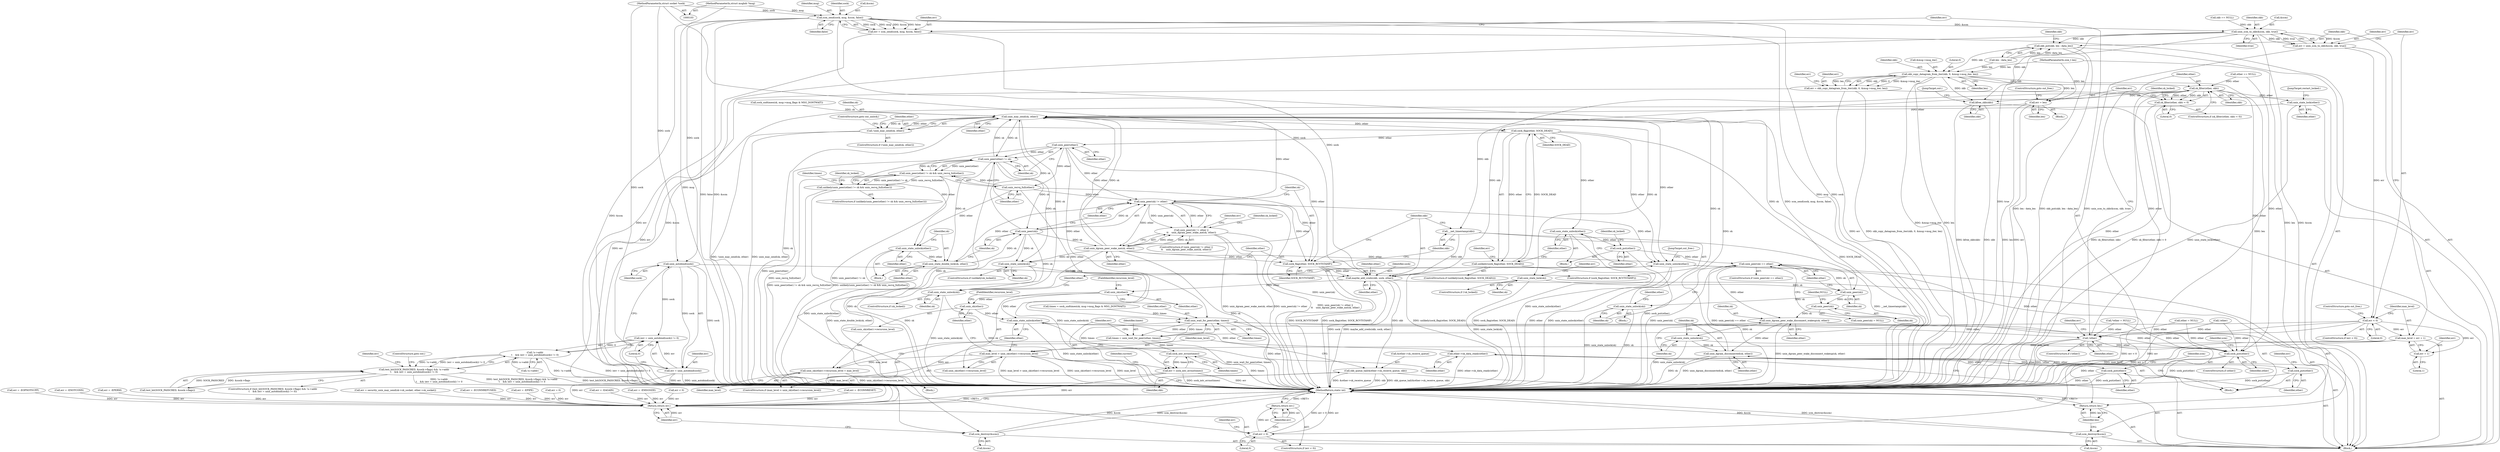 digraph "0_linux_7d267278a9ece963d77eefec61630223fce08c6c_2@API" {
"1000146" [label="(Call,scm_send(sock, msg, &scm, false))"];
"1000104" [label="(MethodParameterIn,struct socket *sock)"];
"1000105" [label="(MethodParameterIn,struct msghdr *msg)"];
"1000144" [label="(Call,err = scm_send(sock, msg, &scm, false))"];
"1000153" [label="(Call,err < 0)"];
"1000156" [label="(Return,return err;)"];
"1000224" [label="(Call,unix_autobind(sock))"];
"1000221" [label="(Call,(err = unix_autobind(sock)) != 0)"];
"1000216" [label="(Call,!u->addr\n\t    && (err = unix_autobind(sock)) != 0)"];
"1000209" [label="(Call,test_bit(SOCK_PASSCRED, &sock->flags) && !u->addr\n\t    && (err = unix_autobind(sock)) != 0)"];
"1000222" [label="(Call,err = unix_autobind(sock))"];
"1000605" [label="(Return,return err;)"];
"1000553" [label="(Call,maybe_add_creds(skb, sock, other))"];
"1000557" [label="(Call,skb_queue_tail(&other->sk_receive_queue, skb))"];
"1000567" [label="(Call,unix_sk(other))"];
"1000572" [label="(Call,unix_sk(other))"];
"1000576" [label="(Call,unix_state_unlock(other))"];
"1000578" [label="(Call,other->sk_data_ready(other))"];
"1000580" [label="(Call,sock_put(other))"];
"1000287" [label="(Call,unix_scm_to_skb(&scm, skb, true))"];
"1000285" [label="(Call,err = unix_scm_to_skb(&scm, skb, true))"];
"1000293" [label="(Call,err < 0)"];
"1000297" [label="(Call,max_level = err + 1)"];
"1000564" [label="(Call,max_level > unix_sk(other)->recursion_level)"];
"1000570" [label="(Call,unix_sk(other)->recursion_level = max_level)"];
"1000299" [label="(Call,err + 1)"];
"1000302" [label="(Call,skb_put(skb, len - data_len))"];
"1000319" [label="(Call,skb_copy_datagram_from_iter(skb, 0, &msg->msg_iter, len))"];
"1000317" [label="(Call,err = skb_copy_datagram_from_iter(skb, 0, &msg->msg_iter, len))"];
"1000372" [label="(Call,sk_filter(other, skb))"];
"1000371" [label="(Call,sk_filter(other, skb) < 0)"];
"1000384" [label="(Call,unix_state_lock(other))"];
"1000393" [label="(Call,unix_may_send(sk, other))"];
"1000392" [label="(Call,!unix_may_send(sk, other))"];
"1000399" [label="(Call,sock_flag(other, SOCK_DEAD))"];
"1000398" [label="(Call,unlikely(sock_flag(other, SOCK_DEAD)))"];
"1000403" [label="(Call,unix_state_unlock(other))"];
"1000405" [label="(Call,sock_put(other))"];
"1000416" [label="(Call,unix_peer(sk) == other)"];
"1000425" [label="(Call,unix_dgram_peer_wake_disconnect_wakeup(sk, other))"];
"1000428" [label="(Call,unix_state_unlock(sk))"];
"1000430" [label="(Call,unix_dgram_disconnected(sk, other))"];
"1000433" [label="(Call,sock_put(other))"];
"1000484" [label="(Call,unix_peer(other))"];
"1000483" [label="(Call,unix_peer(other) != sk)"];
"1000482" [label="(Call,unix_peer(other) != sk && unix_recvq_full(other))"];
"1000481" [label="(Call,unlikely(unix_peer(other) != sk && unix_recvq_full(other)))"];
"1000513" [label="(Call,unix_state_double_lock(sk, other))"];
"1000519" [label="(Call,unix_peer(sk))"];
"1000518" [label="(Call,unix_peer(sk) != other)"];
"1000517" [label="(Call,unix_peer(sk) != other ||\n\t\t    unix_dgram_peer_wake_me(sk, other))"];
"1000522" [label="(Call,unix_dgram_peer_wake_me(sk, other))"];
"1000545" [label="(Call,unix_state_unlock(sk))"];
"1000548" [label="(Call,sock_flag(other, SOCK_RCVTSTAMP))"];
"1000590" [label="(Call,unix_state_unlock(sk))"];
"1000592" [label="(Call,unix_state_unlock(other))"];
"1000600" [label="(Call,sock_put(other))"];
"1000487" [label="(Call,unix_recvq_full(other))"];
"1000495" [label="(Call,unix_wait_for_peer(other, timeo))"];
"1000341" [label="(Call,!other)"];
"1000493" [label="(Call,timeo = unix_wait_for_peer(other, timeo))"];
"1000500" [label="(Call,sock_intr_errno(timeo))"];
"1000498" [label="(Call,err = sock_intr_errno(timeo))"];
"1000511" [label="(Call,unix_state_unlock(other))"];
"1000410" [label="(Call,unix_state_lock(sk))"];
"1000417" [label="(Call,unix_peer(sk))"];
"1000422" [label="(Call,unix_peer(sk))"];
"1000441" [label="(Call,unix_state_unlock(sk))"];
"1000551" [label="(Call,__net_timestamp(skb))"];
"1000595" [label="(Call,kfree_skb(skb))"];
"1000377" [label="(Call,err = len)"];
"1000585" [label="(Return,return len;)"];
"1000582" [label="(Call,scm_destroy(&scm))"];
"1000602" [label="(Call,scm_destroy(&scm))"];
"1000584" [label="(Identifier,scm)"];
"1000342" [label="(Identifier,other)"];
"1000576" [label="(Call,unix_state_unlock(other))"];
"1000491" [label="(Identifier,timeo)"];
"1000321" [label="(Literal,0)"];
"1000222" [label="(Call,err = unix_autobind(sock))"];
"1000153" [label="(Call,err < 0)"];
"1000480" [label="(ControlStructure,if (unlikely(unix_peer(other) != sk && unix_recvq_full(other))))"];
"1000563" [label="(ControlStructure,if (max_level > unix_sk(other)->recursion_level))"];
"1000295" [label="(Literal,0)"];
"1000526" [label="(Call,err = -EAGAIN)"];
"1000566" [label="(Call,unix_sk(other)->recursion_level)"];
"1000485" [label="(Identifier,other)"];
"1000372" [label="(Call,sk_filter(other, skb))"];
"1000594" [label="(JumpTarget,out_free:)"];
"1000493" [label="(Call,timeo = unix_wait_for_peer(other, timeo))"];
"1000225" [label="(Identifier,sock)"];
"1000496" [label="(Identifier,other)"];
"1000375" [label="(Literal,0)"];
"1000556" [label="(Identifier,other)"];
"1000216" [label="(Call,!u->addr\n\t    && (err = unix_autobind(sock)) != 0)"];
"1000326" [label="(Identifier,len)"];
"1000570" [label="(Call,unix_sk(other)->recursion_level = max_level)"];
"1000400" [label="(Identifier,other)"];
"1000154" [label="(Identifier,err)"];
"1000376" [label="(Block,)"];
"1000580" [label="(Call,sock_put(other))"];
"1000288" [label="(Call,&scm)"];
"1000443" [label="(Call,other = NULL)"];
"1000395" [label="(Identifier,other)"];
"1000512" [label="(Identifier,other)"];
"1000415" [label="(ControlStructure,if (unix_peer(sk) == other))"];
"1000217" [label="(Call,!u->addr)"];
"1000593" [label="(Identifier,other)"];
"1000402" [label="(Block,)"];
"1000318" [label="(Identifier,err)"];
"1000304" [label="(Call,len - data_len)"];
"1000403" [label="(Call,unix_state_unlock(other))"];
"1000422" [label="(Call,unix_peer(sk))"];
"1000285" [label="(Call,err = unix_scm_to_skb(&scm, skb, true))"];
"1000293" [label="(Call,err < 0)"];
"1000522" [label="(Call,unix_dgram_peer_wake_me(sk, other))"];
"1000281" [label="(Call,skb == NULL)"];
"1000431" [label="(Identifier,sk)"];
"1000520" [label="(Identifier,sk)"];
"1000510" [label="(Block,)"];
"1000145" [label="(Identifier,err)"];
"1000392" [label="(Call,!unix_may_send(sk, other))"];
"1000514" [label="(Identifier,sk)"];
"1000536" [label="(Identifier,sk_locked)"];
"1000552" [label="(Identifier,skb)"];
"1000494" [label="(Identifier,timeo)"];
"1000602" [label="(Call,scm_destroy(&scm))"];
"1000549" [label="(Identifier,other)"];
"1000598" [label="(ControlStructure,if (other))"];
"1000228" [label="(Call,err = -EMSGSIZE)"];
"1000378" [label="(Identifier,err)"];
"1000603" [label="(Call,&scm)"];
"1000413" [label="(Identifier,err)"];
"1000592" [label="(Call,unix_state_unlock(other))"];
"1000406" [label="(Identifier,other)"];
"1000147" [label="(Identifier,sock)"];
"1000498" [label="(Call,err = sock_intr_errno(timeo))"];
"1000567" [label="(Call,unix_sk(other))"];
"1000595" [label="(Call,kfree_skb(skb))"];
"1000184" [label="(Call,err < 0)"];
"1000344" [label="(Call,err = -ECONNRESET)"];
"1000104" [label="(MethodParameterIn,struct socket *sock)"];
"1000396" [label="(ControlStructure,goto out_unlock;)"];
"1000345" [label="(Identifier,err)"];
"1000320" [label="(Identifier,skb)"];
"1000420" [label="(Block,)"];
"1000605" [label="(Return,return err;)"];
"1000386" [label="(JumpTarget,restart_locked:)"];
"1000229" [label="(Identifier,err)"];
"1000156" [label="(Return,return err;)"];
"1000208" [label="(ControlStructure,if (test_bit(SOCK_PASSCRED, &sock->flags) && !u->addr\n\t    && (err = unix_autobind(sock)) != 0))"];
"1000577" [label="(Identifier,other)"];
"1000542" [label="(ControlStructure,if (unlikely(sk_locked)))"];
"1000572" [label="(Call,unix_sk(other))"];
"1000429" [label="(Identifier,sk)"];
"1000151" [label="(Identifier,false)"];
"1000495" [label="(Call,unix_wait_for_peer(other, timeo))"];
"1000517" [label="(Call,unix_peer(sk) != other ||\n\t\t    unix_dgram_peer_wake_me(sk, other))"];
"1000574" [label="(FieldIdentifier,recursion_level)"];
"1000511" [label="(Call,unix_state_unlock(other))"];
"1000596" [label="(Identifier,skb)"];
"1000303" [label="(Identifier,skb)"];
"1000299" [label="(Call,err + 1)"];
"1000366" [label="(Call,other == NULL)"];
"1000606" [label="(Identifier,err)"];
"1000544" [label="(Identifier,sk_locked)"];
"1000548" [label="(Call,sock_flag(other, SOCK_RCVTSTAMP))"];
"1000322" [label="(Call,&msg->msg_iter)"];
"1000564" [label="(Call,max_level > unix_sk(other)->recursion_level)"];
"1000317" [label="(Call,err = skb_copy_datagram_from_iter(skb, 0, &msg->msg_iter, len))"];
"1000500" [label="(Call,sock_intr_errno(timeo))"];
"1000504" [label="(Identifier,current)"];
"1000571" [label="(Call,unix_sk(other)->recursion_level)"];
"1000575" [label="(Identifier,max_level)"];
"1000573" [label="(Identifier,other)"];
"1000421" [label="(Call,unix_peer(sk) = NULL)"];
"1000554" [label="(Identifier,skb)"];
"1000296" [label="(ControlStructure,goto out_free;)"];
"1000332" [label="(Call,sock_sndtimeo(sk, msg->msg_flags & MSG_DONTWAIT))"];
"1000451" [label="(Identifier,err)"];
"1000158" [label="(Call,err = -EOPNOTSUPP)"];
"1000425" [label="(Call,unix_dgram_peer_wake_disconnect_wakeup(sk, other))"];
"1000393" [label="(Call,unix_may_send(sk, other))"];
"1000405" [label="(Call,sock_put(other))"];
"1000557" [label="(Call,skb_queue_tail(&other->sk_receive_queue, skb))"];
"1000309" [label="(Identifier,skb)"];
"1000407" [label="(ControlStructure,if (!sk_locked))"];
"1000205" [label="(Call,!other)"];
"1000409" [label="(Identifier,sk_locked)"];
"1000416" [label="(Call,unix_peer(sk) == other)"];
"1000497" [label="(Identifier,timeo)"];
"1000196" [label="(Call,err = -ENOTCONN)"];
"1000398" [label="(Call,unlikely(sock_flag(other, SOCK_DEAD)))"];
"1000152" [label="(ControlStructure,if (err < 0))"];
"1000106" [label="(MethodParameterIn,size_t len)"];
"1000546" [label="(Identifier,sk)"];
"1000424" [label="(Identifier,NULL)"];
"1000569" [label="(FieldIdentifier,recursion_level)"];
"1000370" [label="(ControlStructure,if (sk_filter(other, skb) < 0))"];
"1000221" [label="(Call,(err = unix_autobind(sock)) != 0)"];
"1000340" [label="(ControlStructure,if (!other))"];
"1000591" [label="(Identifier,sk)"];
"1000583" [label="(Call,&scm)"];
"1000397" [label="(ControlStructure,if (unlikely(sock_flag(other, SOCK_DEAD))))"];
"1000411" [label="(Identifier,sk)"];
"1000585" [label="(Return,return len;)"];
"1000292" [label="(ControlStructure,if (err < 0))"];
"1000524" [label="(Identifier,other)"];
"1000499" [label="(Identifier,err)"];
"1000159" [label="(Identifier,err)"];
"1000419" [label="(Identifier,other)"];
"1000302" [label="(Call,skb_put(skb, len - data_len))"];
"1000513" [label="(Call,unix_state_double_lock(sk, other))"];
"1000297" [label="(Call,max_level = err + 1)"];
"1000301" [label="(Literal,1)"];
"1000600" [label="(Call,sock_put(other))"];
"1000484" [label="(Call,unix_peer(other))"];
"1000294" [label="(Identifier,err)"];
"1000527" [label="(Identifier,err)"];
"1000486" [label="(Identifier,sk)"];
"1000568" [label="(Identifier,other)"];
"1000291" [label="(Identifier,true)"];
"1000501" [label="(Identifier,timeo)"];
"1000545" [label="(Call,unix_state_unlock(sk))"];
"1000146" [label="(Call,scm_send(sock, msg, &scm, false))"];
"1000226" [label="(Literal,0)"];
"1000387" [label="(Call,err = -EPERM)"];
"1000492" [label="(Block,)"];
"1000341" [label="(Call,!other)"];
"1000385" [label="(Identifier,other)"];
"1000433" [label="(Call,sock_put(other))"];
"1000149" [label="(Call,&scm)"];
"1000210" [label="(Call,test_bit(SOCK_PASSCRED, &sock->flags))"];
"1000401" [label="(Identifier,SOCK_DEAD)"];
"1000483" [label="(Call,unix_peer(other) != sk)"];
"1000588" [label="(ControlStructure,if (sk_locked))"];
"1000377" [label="(Call,err = len)"];
"1000558" [label="(Call,&other->sk_receive_queue)"];
"1000391" [label="(ControlStructure,if (!unix_may_send(sk, other)))"];
"1000428" [label="(Call,unix_state_unlock(sk))"];
"1000224" [label="(Call,unix_autobind(sock))"];
"1000157" [label="(Identifier,err)"];
"1000523" [label="(Identifier,sk)"];
"1000382" [label="(Identifier,sk_locked)"];
"1000516" [label="(ControlStructure,if (unix_peer(sk) != other ||\n\t\t    unix_dgram_peer_wake_me(sk, other)))"];
"1000107" [label="(Block,)"];
"1000227" [label="(ControlStructure,goto out;)"];
"1000519" [label="(Call,unix_peer(sk))"];
"1000586" [label="(Identifier,len)"];
"1000410" [label="(Call,unix_state_lock(sk))"];
"1000155" [label="(Literal,0)"];
"1000209" [label="(Call,test_bit(SOCK_PASSCRED, &sock->flags) && !u->addr\n\t    && (err = unix_autobind(sock)) != 0)"];
"1000290" [label="(Identifier,skb)"];
"1000373" [label="(Identifier,other)"];
"1000394" [label="(Identifier,sk)"];
"1000604" [label="(Identifier,scm)"];
"1000426" [label="(Identifier,sk)"];
"1000404" [label="(Identifier,other)"];
"1000440" [label="(Block,)"];
"1000553" [label="(Call,maybe_add_creds(skb, sock, other))"];
"1000597" [label="(JumpTarget,out:)"];
"1000380" [label="(ControlStructure,goto out_free;)"];
"1000550" [label="(Identifier,SOCK_RCVTSTAMP)"];
"1000330" [label="(Call,timeo = sock_sndtimeo(sk, msg->msg_flags & MSG_DONTWAIT))"];
"1000148" [label="(Identifier,msg)"];
"1000444" [label="(Identifier,other)"];
"1000482" [label="(Call,unix_peer(other) != sk && unix_recvq_full(other))"];
"1000581" [label="(Identifier,other)"];
"1000521" [label="(Identifier,other)"];
"1000590" [label="(Call,unix_state_unlock(sk))"];
"1000578" [label="(Call,other->sk_data_ready(other))"];
"1000328" [label="(Identifier,err)"];
"1000384" [label="(Call,unix_state_lock(other))"];
"1000436" [label="(Identifier,err)"];
"1000562" [label="(Identifier,skb)"];
"1000579" [label="(Identifier,other)"];
"1000518" [label="(Call,unix_peer(sk) != other)"];
"1000468" [label="(Call,err = security_unix_may_send(sk->sk_socket, other->sk_socket))"];
"1000298" [label="(Identifier,max_level)"];
"1000379" [label="(Identifier,len)"];
"1000399" [label="(Call,sock_flag(other, SOCK_DEAD))"];
"1000601" [label="(Identifier,other)"];
"1000144" [label="(Call,err = scm_send(sock, msg, &scm, false))"];
"1000371" [label="(Call,sk_filter(other, skb) < 0)"];
"1000434" [label="(Identifier,other)"];
"1000441" [label="(Call,unix_state_unlock(sk))"];
"1000487" [label="(Call,unix_recvq_full(other))"];
"1000442" [label="(Identifier,sk)"];
"1000300" [label="(Identifier,err)"];
"1000427" [label="(Identifier,other)"];
"1000319" [label="(Call,skb_copy_datagram_from_iter(skb, 0, &msg->msg_iter, len))"];
"1000223" [label="(Identifier,err)"];
"1000430" [label="(Call,unix_dgram_disconnected(sk, other))"];
"1000607" [label="(MethodReturn,static int)"];
"1000555" [label="(Identifier,sock)"];
"1000374" [label="(Identifier,skb)"];
"1000125" [label="(Call,*other = NULL)"];
"1000435" [label="(Call,err = -ECONNREFUSED)"];
"1000560" [label="(Identifier,other)"];
"1000582" [label="(Call,scm_destroy(&scm))"];
"1000423" [label="(Identifier,sk)"];
"1000287" [label="(Call,unix_scm_to_skb(&scm, skb, true))"];
"1000432" [label="(Identifier,other)"];
"1000105" [label="(MethodParameterIn,struct msghdr *msg)"];
"1000417" [label="(Call,unix_peer(sk))"];
"1000286" [label="(Identifier,err)"];
"1000450" [label="(Call,err = -EPIPE)"];
"1000565" [label="(Identifier,max_level)"];
"1000547" [label="(ControlStructure,if (sock_flag(other, SOCK_RCVTSTAMP)))"];
"1000488" [label="(Identifier,other)"];
"1000481" [label="(Call,unlikely(unix_peer(other) != sk && unix_recvq_full(other)))"];
"1000515" [label="(Identifier,other)"];
"1000418" [label="(Identifier,sk)"];
"1000412" [label="(Call,err = 0)"];
"1000551" [label="(Call,__net_timestamp(skb))"];
"1000146" -> "1000144"  [label="AST: "];
"1000146" -> "1000151"  [label="CFG: "];
"1000147" -> "1000146"  [label="AST: "];
"1000148" -> "1000146"  [label="AST: "];
"1000149" -> "1000146"  [label="AST: "];
"1000151" -> "1000146"  [label="AST: "];
"1000144" -> "1000146"  [label="CFG: "];
"1000146" -> "1000607"  [label="DDG: false"];
"1000146" -> "1000607"  [label="DDG: &scm"];
"1000146" -> "1000607"  [label="DDG: msg"];
"1000146" -> "1000607"  [label="DDG: sock"];
"1000146" -> "1000144"  [label="DDG: sock"];
"1000146" -> "1000144"  [label="DDG: msg"];
"1000146" -> "1000144"  [label="DDG: &scm"];
"1000146" -> "1000144"  [label="DDG: false"];
"1000104" -> "1000146"  [label="DDG: sock"];
"1000105" -> "1000146"  [label="DDG: msg"];
"1000146" -> "1000224"  [label="DDG: sock"];
"1000146" -> "1000287"  [label="DDG: &scm"];
"1000146" -> "1000553"  [label="DDG: sock"];
"1000146" -> "1000602"  [label="DDG: &scm"];
"1000104" -> "1000103"  [label="AST: "];
"1000104" -> "1000607"  [label="DDG: sock"];
"1000104" -> "1000224"  [label="DDG: sock"];
"1000104" -> "1000553"  [label="DDG: sock"];
"1000105" -> "1000103"  [label="AST: "];
"1000105" -> "1000607"  [label="DDG: msg"];
"1000144" -> "1000107"  [label="AST: "];
"1000145" -> "1000144"  [label="AST: "];
"1000154" -> "1000144"  [label="CFG: "];
"1000144" -> "1000607"  [label="DDG: scm_send(sock, msg, &scm, false)"];
"1000144" -> "1000153"  [label="DDG: err"];
"1000153" -> "1000152"  [label="AST: "];
"1000153" -> "1000155"  [label="CFG: "];
"1000154" -> "1000153"  [label="AST: "];
"1000155" -> "1000153"  [label="AST: "];
"1000157" -> "1000153"  [label="CFG: "];
"1000159" -> "1000153"  [label="CFG: "];
"1000153" -> "1000607"  [label="DDG: err < 0"];
"1000153" -> "1000607"  [label="DDG: err"];
"1000153" -> "1000156"  [label="DDG: err"];
"1000156" -> "1000152"  [label="AST: "];
"1000156" -> "1000157"  [label="CFG: "];
"1000157" -> "1000156"  [label="AST: "];
"1000607" -> "1000156"  [label="CFG: "];
"1000156" -> "1000607"  [label="DDG: <RET>"];
"1000157" -> "1000156"  [label="DDG: err"];
"1000224" -> "1000222"  [label="AST: "];
"1000224" -> "1000225"  [label="CFG: "];
"1000225" -> "1000224"  [label="AST: "];
"1000222" -> "1000224"  [label="CFG: "];
"1000224" -> "1000607"  [label="DDG: sock"];
"1000224" -> "1000221"  [label="DDG: sock"];
"1000224" -> "1000222"  [label="DDG: sock"];
"1000224" -> "1000553"  [label="DDG: sock"];
"1000221" -> "1000216"  [label="AST: "];
"1000221" -> "1000226"  [label="CFG: "];
"1000222" -> "1000221"  [label="AST: "];
"1000226" -> "1000221"  [label="AST: "];
"1000216" -> "1000221"  [label="CFG: "];
"1000221" -> "1000216"  [label="DDG: 0"];
"1000222" -> "1000221"  [label="DDG: err"];
"1000216" -> "1000209"  [label="AST: "];
"1000216" -> "1000217"  [label="CFG: "];
"1000217" -> "1000216"  [label="AST: "];
"1000209" -> "1000216"  [label="CFG: "];
"1000216" -> "1000607"  [label="DDG: (err = unix_autobind(sock)) != 0"];
"1000216" -> "1000607"  [label="DDG: !u->addr"];
"1000216" -> "1000209"  [label="DDG: !u->addr"];
"1000216" -> "1000209"  [label="DDG: (err = unix_autobind(sock)) != 0"];
"1000217" -> "1000216"  [label="DDG: u->addr"];
"1000209" -> "1000208"  [label="AST: "];
"1000209" -> "1000210"  [label="CFG: "];
"1000210" -> "1000209"  [label="AST: "];
"1000227" -> "1000209"  [label="CFG: "];
"1000229" -> "1000209"  [label="CFG: "];
"1000209" -> "1000607"  [label="DDG: test_bit(SOCK_PASSCRED, &sock->flags) && !u->addr\n\t    && (err = unix_autobind(sock)) != 0"];
"1000209" -> "1000607"  [label="DDG: test_bit(SOCK_PASSCRED, &sock->flags)"];
"1000209" -> "1000607"  [label="DDG: !u->addr\n\t    && (err = unix_autobind(sock)) != 0"];
"1000210" -> "1000209"  [label="DDG: SOCK_PASSCRED"];
"1000210" -> "1000209"  [label="DDG: &sock->flags"];
"1000223" -> "1000222"  [label="AST: "];
"1000226" -> "1000222"  [label="CFG: "];
"1000222" -> "1000607"  [label="DDG: err"];
"1000222" -> "1000607"  [label="DDG: unix_autobind(sock)"];
"1000222" -> "1000605"  [label="DDG: err"];
"1000605" -> "1000107"  [label="AST: "];
"1000605" -> "1000606"  [label="CFG: "];
"1000606" -> "1000605"  [label="AST: "];
"1000607" -> "1000605"  [label="CFG: "];
"1000605" -> "1000607"  [label="DDG: <RET>"];
"1000606" -> "1000605"  [label="DDG: err"];
"1000158" -> "1000605"  [label="DDG: err"];
"1000184" -> "1000605"  [label="DDG: err"];
"1000293" -> "1000605"  [label="DDG: err"];
"1000228" -> "1000605"  [label="DDG: err"];
"1000387" -> "1000605"  [label="DDG: err"];
"1000412" -> "1000605"  [label="DDG: err"];
"1000450" -> "1000605"  [label="DDG: err"];
"1000344" -> "1000605"  [label="DDG: err"];
"1000435" -> "1000605"  [label="DDG: err"];
"1000317" -> "1000605"  [label="DDG: err"];
"1000468" -> "1000605"  [label="DDG: err"];
"1000498" -> "1000605"  [label="DDG: err"];
"1000196" -> "1000605"  [label="DDG: err"];
"1000526" -> "1000605"  [label="DDG: err"];
"1000377" -> "1000605"  [label="DDG: err"];
"1000553" -> "1000107"  [label="AST: "];
"1000553" -> "1000556"  [label="CFG: "];
"1000554" -> "1000553"  [label="AST: "];
"1000555" -> "1000553"  [label="AST: "];
"1000556" -> "1000553"  [label="AST: "];
"1000560" -> "1000553"  [label="CFG: "];
"1000553" -> "1000607"  [label="DDG: maybe_add_creds(skb, sock, other)"];
"1000553" -> "1000607"  [label="DDG: sock"];
"1000372" -> "1000553"  [label="DDG: skb"];
"1000551" -> "1000553"  [label="DDG: skb"];
"1000548" -> "1000553"  [label="DDG: other"];
"1000553" -> "1000557"  [label="DDG: skb"];
"1000553" -> "1000567"  [label="DDG: other"];
"1000557" -> "1000107"  [label="AST: "];
"1000557" -> "1000562"  [label="CFG: "];
"1000558" -> "1000557"  [label="AST: "];
"1000562" -> "1000557"  [label="AST: "];
"1000565" -> "1000557"  [label="CFG: "];
"1000557" -> "1000607"  [label="DDG: skb"];
"1000557" -> "1000607"  [label="DDG: skb_queue_tail(&other->sk_receive_queue, skb)"];
"1000557" -> "1000607"  [label="DDG: &other->sk_receive_queue"];
"1000567" -> "1000566"  [label="AST: "];
"1000567" -> "1000568"  [label="CFG: "];
"1000568" -> "1000567"  [label="AST: "];
"1000569" -> "1000567"  [label="CFG: "];
"1000567" -> "1000572"  [label="DDG: other"];
"1000567" -> "1000576"  [label="DDG: other"];
"1000572" -> "1000571"  [label="AST: "];
"1000572" -> "1000573"  [label="CFG: "];
"1000573" -> "1000572"  [label="AST: "];
"1000574" -> "1000572"  [label="CFG: "];
"1000572" -> "1000576"  [label="DDG: other"];
"1000576" -> "1000107"  [label="AST: "];
"1000576" -> "1000577"  [label="CFG: "];
"1000577" -> "1000576"  [label="AST: "];
"1000579" -> "1000576"  [label="CFG: "];
"1000576" -> "1000607"  [label="DDG: unix_state_unlock(other)"];
"1000576" -> "1000578"  [label="DDG: other"];
"1000578" -> "1000107"  [label="AST: "];
"1000578" -> "1000579"  [label="CFG: "];
"1000579" -> "1000578"  [label="AST: "];
"1000581" -> "1000578"  [label="CFG: "];
"1000578" -> "1000607"  [label="DDG: other->sk_data_ready(other)"];
"1000578" -> "1000580"  [label="DDG: other"];
"1000580" -> "1000107"  [label="AST: "];
"1000580" -> "1000581"  [label="CFG: "];
"1000581" -> "1000580"  [label="AST: "];
"1000584" -> "1000580"  [label="CFG: "];
"1000580" -> "1000607"  [label="DDG: sock_put(other)"];
"1000580" -> "1000607"  [label="DDG: other"];
"1000287" -> "1000285"  [label="AST: "];
"1000287" -> "1000291"  [label="CFG: "];
"1000288" -> "1000287"  [label="AST: "];
"1000290" -> "1000287"  [label="AST: "];
"1000291" -> "1000287"  [label="AST: "];
"1000285" -> "1000287"  [label="CFG: "];
"1000287" -> "1000607"  [label="DDG: true"];
"1000287" -> "1000285"  [label="DDG: &scm"];
"1000287" -> "1000285"  [label="DDG: skb"];
"1000287" -> "1000285"  [label="DDG: true"];
"1000281" -> "1000287"  [label="DDG: skb"];
"1000287" -> "1000302"  [label="DDG: skb"];
"1000287" -> "1000582"  [label="DDG: &scm"];
"1000287" -> "1000595"  [label="DDG: skb"];
"1000287" -> "1000602"  [label="DDG: &scm"];
"1000285" -> "1000107"  [label="AST: "];
"1000286" -> "1000285"  [label="AST: "];
"1000294" -> "1000285"  [label="CFG: "];
"1000285" -> "1000607"  [label="DDG: unix_scm_to_skb(&scm, skb, true)"];
"1000285" -> "1000293"  [label="DDG: err"];
"1000293" -> "1000292"  [label="AST: "];
"1000293" -> "1000295"  [label="CFG: "];
"1000294" -> "1000293"  [label="AST: "];
"1000295" -> "1000293"  [label="AST: "];
"1000296" -> "1000293"  [label="CFG: "];
"1000298" -> "1000293"  [label="CFG: "];
"1000293" -> "1000607"  [label="DDG: err"];
"1000293" -> "1000607"  [label="DDG: err < 0"];
"1000293" -> "1000297"  [label="DDG: err"];
"1000293" -> "1000299"  [label="DDG: err"];
"1000297" -> "1000107"  [label="AST: "];
"1000297" -> "1000299"  [label="CFG: "];
"1000298" -> "1000297"  [label="AST: "];
"1000299" -> "1000297"  [label="AST: "];
"1000303" -> "1000297"  [label="CFG: "];
"1000297" -> "1000607"  [label="DDG: max_level"];
"1000297" -> "1000607"  [label="DDG: err + 1"];
"1000297" -> "1000564"  [label="DDG: max_level"];
"1000564" -> "1000563"  [label="AST: "];
"1000564" -> "1000566"  [label="CFG: "];
"1000565" -> "1000564"  [label="AST: "];
"1000566" -> "1000564"  [label="AST: "];
"1000573" -> "1000564"  [label="CFG: "];
"1000577" -> "1000564"  [label="CFG: "];
"1000564" -> "1000607"  [label="DDG: unix_sk(other)->recursion_level"];
"1000564" -> "1000607"  [label="DDG: max_level"];
"1000564" -> "1000607"  [label="DDG: max_level > unix_sk(other)->recursion_level"];
"1000564" -> "1000570"  [label="DDG: max_level"];
"1000570" -> "1000563"  [label="AST: "];
"1000570" -> "1000575"  [label="CFG: "];
"1000571" -> "1000570"  [label="AST: "];
"1000575" -> "1000570"  [label="AST: "];
"1000577" -> "1000570"  [label="CFG: "];
"1000570" -> "1000607"  [label="DDG: max_level"];
"1000570" -> "1000607"  [label="DDG: unix_sk(other)->recursion_level"];
"1000299" -> "1000301"  [label="CFG: "];
"1000300" -> "1000299"  [label="AST: "];
"1000301" -> "1000299"  [label="AST: "];
"1000302" -> "1000107"  [label="AST: "];
"1000302" -> "1000304"  [label="CFG: "];
"1000303" -> "1000302"  [label="AST: "];
"1000304" -> "1000302"  [label="AST: "];
"1000309" -> "1000302"  [label="CFG: "];
"1000302" -> "1000607"  [label="DDG: len - data_len"];
"1000302" -> "1000607"  [label="DDG: skb_put(skb, len - data_len)"];
"1000304" -> "1000302"  [label="DDG: len"];
"1000304" -> "1000302"  [label="DDG: data_len"];
"1000302" -> "1000319"  [label="DDG: skb"];
"1000319" -> "1000317"  [label="AST: "];
"1000319" -> "1000326"  [label="CFG: "];
"1000320" -> "1000319"  [label="AST: "];
"1000321" -> "1000319"  [label="AST: "];
"1000322" -> "1000319"  [label="AST: "];
"1000326" -> "1000319"  [label="AST: "];
"1000317" -> "1000319"  [label="CFG: "];
"1000319" -> "1000607"  [label="DDG: len"];
"1000319" -> "1000607"  [label="DDG: &msg->msg_iter"];
"1000319" -> "1000317"  [label="DDG: skb"];
"1000319" -> "1000317"  [label="DDG: 0"];
"1000319" -> "1000317"  [label="DDG: &msg->msg_iter"];
"1000319" -> "1000317"  [label="DDG: len"];
"1000106" -> "1000319"  [label="DDG: len"];
"1000304" -> "1000319"  [label="DDG: len"];
"1000319" -> "1000372"  [label="DDG: skb"];
"1000319" -> "1000377"  [label="DDG: len"];
"1000319" -> "1000585"  [label="DDG: len"];
"1000319" -> "1000595"  [label="DDG: skb"];
"1000317" -> "1000107"  [label="AST: "];
"1000318" -> "1000317"  [label="AST: "];
"1000328" -> "1000317"  [label="CFG: "];
"1000317" -> "1000607"  [label="DDG: err"];
"1000317" -> "1000607"  [label="DDG: skb_copy_datagram_from_iter(skb, 0, &msg->msg_iter, len)"];
"1000372" -> "1000371"  [label="AST: "];
"1000372" -> "1000374"  [label="CFG: "];
"1000373" -> "1000372"  [label="AST: "];
"1000374" -> "1000372"  [label="AST: "];
"1000375" -> "1000372"  [label="CFG: "];
"1000372" -> "1000607"  [label="DDG: other"];
"1000372" -> "1000371"  [label="DDG: other"];
"1000372" -> "1000371"  [label="DDG: skb"];
"1000341" -> "1000372"  [label="DDG: other"];
"1000366" -> "1000372"  [label="DDG: other"];
"1000372" -> "1000384"  [label="DDG: other"];
"1000372" -> "1000551"  [label="DDG: skb"];
"1000372" -> "1000595"  [label="DDG: skb"];
"1000372" -> "1000600"  [label="DDG: other"];
"1000371" -> "1000370"  [label="AST: "];
"1000371" -> "1000375"  [label="CFG: "];
"1000375" -> "1000371"  [label="AST: "];
"1000378" -> "1000371"  [label="CFG: "];
"1000382" -> "1000371"  [label="CFG: "];
"1000371" -> "1000607"  [label="DDG: sk_filter(other, skb)"];
"1000371" -> "1000607"  [label="DDG: sk_filter(other, skb) < 0"];
"1000384" -> "1000107"  [label="AST: "];
"1000384" -> "1000385"  [label="CFG: "];
"1000385" -> "1000384"  [label="AST: "];
"1000386" -> "1000384"  [label="CFG: "];
"1000384" -> "1000607"  [label="DDG: unix_state_lock(other)"];
"1000384" -> "1000393"  [label="DDG: other"];
"1000393" -> "1000392"  [label="AST: "];
"1000393" -> "1000395"  [label="CFG: "];
"1000394" -> "1000393"  [label="AST: "];
"1000395" -> "1000393"  [label="AST: "];
"1000392" -> "1000393"  [label="CFG: "];
"1000393" -> "1000607"  [label="DDG: sk"];
"1000393" -> "1000392"  [label="DDG: sk"];
"1000393" -> "1000392"  [label="DDG: other"];
"1000332" -> "1000393"  [label="DDG: sk"];
"1000519" -> "1000393"  [label="DDG: sk"];
"1000430" -> "1000393"  [label="DDG: sk"];
"1000522" -> "1000393"  [label="DDG: sk"];
"1000522" -> "1000393"  [label="DDG: other"];
"1000441" -> "1000393"  [label="DDG: sk"];
"1000483" -> "1000393"  [label="DDG: sk"];
"1000518" -> "1000393"  [label="DDG: other"];
"1000393" -> "1000399"  [label="DDG: other"];
"1000393" -> "1000410"  [label="DDG: sk"];
"1000393" -> "1000417"  [label="DDG: sk"];
"1000393" -> "1000483"  [label="DDG: sk"];
"1000393" -> "1000590"  [label="DDG: sk"];
"1000393" -> "1000592"  [label="DDG: other"];
"1000392" -> "1000391"  [label="AST: "];
"1000396" -> "1000392"  [label="CFG: "];
"1000400" -> "1000392"  [label="CFG: "];
"1000392" -> "1000607"  [label="DDG: !unix_may_send(sk, other)"];
"1000392" -> "1000607"  [label="DDG: unix_may_send(sk, other)"];
"1000399" -> "1000398"  [label="AST: "];
"1000399" -> "1000401"  [label="CFG: "];
"1000400" -> "1000399"  [label="AST: "];
"1000401" -> "1000399"  [label="AST: "];
"1000398" -> "1000399"  [label="CFG: "];
"1000399" -> "1000607"  [label="DDG: SOCK_DEAD"];
"1000399" -> "1000398"  [label="DDG: other"];
"1000399" -> "1000398"  [label="DDG: SOCK_DEAD"];
"1000399" -> "1000403"  [label="DDG: other"];
"1000399" -> "1000484"  [label="DDG: other"];
"1000399" -> "1000592"  [label="DDG: other"];
"1000398" -> "1000397"  [label="AST: "];
"1000404" -> "1000398"  [label="CFG: "];
"1000451" -> "1000398"  [label="CFG: "];
"1000398" -> "1000607"  [label="DDG: unlikely(sock_flag(other, SOCK_DEAD))"];
"1000398" -> "1000607"  [label="DDG: sock_flag(other, SOCK_DEAD)"];
"1000403" -> "1000402"  [label="AST: "];
"1000403" -> "1000404"  [label="CFG: "];
"1000404" -> "1000403"  [label="AST: "];
"1000406" -> "1000403"  [label="CFG: "];
"1000403" -> "1000607"  [label="DDG: unix_state_unlock(other)"];
"1000403" -> "1000405"  [label="DDG: other"];
"1000405" -> "1000402"  [label="AST: "];
"1000405" -> "1000406"  [label="CFG: "];
"1000406" -> "1000405"  [label="AST: "];
"1000409" -> "1000405"  [label="CFG: "];
"1000405" -> "1000607"  [label="DDG: sock_put(other)"];
"1000405" -> "1000416"  [label="DDG: other"];
"1000416" -> "1000415"  [label="AST: "];
"1000416" -> "1000419"  [label="CFG: "];
"1000417" -> "1000416"  [label="AST: "];
"1000419" -> "1000416"  [label="AST: "];
"1000423" -> "1000416"  [label="CFG: "];
"1000442" -> "1000416"  [label="CFG: "];
"1000416" -> "1000607"  [label="DDG: unix_peer(sk) == other"];
"1000416" -> "1000607"  [label="DDG: unix_peer(sk)"];
"1000417" -> "1000416"  [label="DDG: sk"];
"1000416" -> "1000425"  [label="DDG: other"];
"1000425" -> "1000420"  [label="AST: "];
"1000425" -> "1000427"  [label="CFG: "];
"1000426" -> "1000425"  [label="AST: "];
"1000427" -> "1000425"  [label="AST: "];
"1000429" -> "1000425"  [label="CFG: "];
"1000425" -> "1000607"  [label="DDG: unix_dgram_peer_wake_disconnect_wakeup(sk, other)"];
"1000422" -> "1000425"  [label="DDG: sk"];
"1000425" -> "1000428"  [label="DDG: sk"];
"1000425" -> "1000430"  [label="DDG: other"];
"1000428" -> "1000420"  [label="AST: "];
"1000428" -> "1000429"  [label="CFG: "];
"1000429" -> "1000428"  [label="AST: "];
"1000431" -> "1000428"  [label="CFG: "];
"1000428" -> "1000607"  [label="DDG: unix_state_unlock(sk)"];
"1000428" -> "1000430"  [label="DDG: sk"];
"1000430" -> "1000420"  [label="AST: "];
"1000430" -> "1000432"  [label="CFG: "];
"1000431" -> "1000430"  [label="AST: "];
"1000432" -> "1000430"  [label="AST: "];
"1000434" -> "1000430"  [label="CFG: "];
"1000430" -> "1000607"  [label="DDG: sk"];
"1000430" -> "1000607"  [label="DDG: unix_dgram_disconnected(sk, other)"];
"1000430" -> "1000433"  [label="DDG: other"];
"1000433" -> "1000420"  [label="AST: "];
"1000433" -> "1000434"  [label="CFG: "];
"1000434" -> "1000433"  [label="AST: "];
"1000436" -> "1000433"  [label="CFG: "];
"1000433" -> "1000607"  [label="DDG: sock_put(other)"];
"1000484" -> "1000483"  [label="AST: "];
"1000484" -> "1000485"  [label="CFG: "];
"1000485" -> "1000484"  [label="AST: "];
"1000486" -> "1000484"  [label="CFG: "];
"1000484" -> "1000483"  [label="DDG: other"];
"1000484" -> "1000487"  [label="DDG: other"];
"1000484" -> "1000495"  [label="DDG: other"];
"1000484" -> "1000511"  [label="DDG: other"];
"1000484" -> "1000518"  [label="DDG: other"];
"1000484" -> "1000548"  [label="DDG: other"];
"1000483" -> "1000482"  [label="AST: "];
"1000483" -> "1000486"  [label="CFG: "];
"1000486" -> "1000483"  [label="AST: "];
"1000488" -> "1000483"  [label="CFG: "];
"1000482" -> "1000483"  [label="CFG: "];
"1000483" -> "1000607"  [label="DDG: sk"];
"1000483" -> "1000607"  [label="DDG: unix_peer(other)"];
"1000483" -> "1000482"  [label="DDG: unix_peer(other)"];
"1000483" -> "1000482"  [label="DDG: sk"];
"1000483" -> "1000513"  [label="DDG: sk"];
"1000483" -> "1000519"  [label="DDG: sk"];
"1000483" -> "1000545"  [label="DDG: sk"];
"1000482" -> "1000481"  [label="AST: "];
"1000482" -> "1000487"  [label="CFG: "];
"1000487" -> "1000482"  [label="AST: "];
"1000481" -> "1000482"  [label="CFG: "];
"1000482" -> "1000607"  [label="DDG: unix_peer(other) != sk"];
"1000482" -> "1000607"  [label="DDG: unix_recvq_full(other)"];
"1000482" -> "1000481"  [label="DDG: unix_peer(other) != sk"];
"1000482" -> "1000481"  [label="DDG: unix_recvq_full(other)"];
"1000487" -> "1000482"  [label="DDG: other"];
"1000481" -> "1000480"  [label="AST: "];
"1000491" -> "1000481"  [label="CFG: "];
"1000544" -> "1000481"  [label="CFG: "];
"1000481" -> "1000607"  [label="DDG: unlikely(unix_peer(other) != sk && unix_recvq_full(other))"];
"1000481" -> "1000607"  [label="DDG: unix_peer(other) != sk && unix_recvq_full(other)"];
"1000513" -> "1000510"  [label="AST: "];
"1000513" -> "1000515"  [label="CFG: "];
"1000514" -> "1000513"  [label="AST: "];
"1000515" -> "1000513"  [label="AST: "];
"1000520" -> "1000513"  [label="CFG: "];
"1000513" -> "1000607"  [label="DDG: unix_state_double_lock(sk, other)"];
"1000511" -> "1000513"  [label="DDG: other"];
"1000513" -> "1000519"  [label="DDG: sk"];
"1000513" -> "1000518"  [label="DDG: other"];
"1000519" -> "1000518"  [label="AST: "];
"1000519" -> "1000520"  [label="CFG: "];
"1000520" -> "1000519"  [label="AST: "];
"1000521" -> "1000519"  [label="CFG: "];
"1000519" -> "1000607"  [label="DDG: sk"];
"1000519" -> "1000518"  [label="DDG: sk"];
"1000519" -> "1000522"  [label="DDG: sk"];
"1000519" -> "1000545"  [label="DDG: sk"];
"1000519" -> "1000590"  [label="DDG: sk"];
"1000518" -> "1000517"  [label="AST: "];
"1000518" -> "1000521"  [label="CFG: "];
"1000521" -> "1000518"  [label="AST: "];
"1000523" -> "1000518"  [label="CFG: "];
"1000517" -> "1000518"  [label="CFG: "];
"1000518" -> "1000607"  [label="DDG: unix_peer(sk)"];
"1000518" -> "1000517"  [label="DDG: unix_peer(sk)"];
"1000518" -> "1000517"  [label="DDG: other"];
"1000487" -> "1000518"  [label="DDG: other"];
"1000518" -> "1000522"  [label="DDG: other"];
"1000518" -> "1000548"  [label="DDG: other"];
"1000518" -> "1000592"  [label="DDG: other"];
"1000517" -> "1000516"  [label="AST: "];
"1000517" -> "1000522"  [label="CFG: "];
"1000522" -> "1000517"  [label="AST: "];
"1000527" -> "1000517"  [label="CFG: "];
"1000536" -> "1000517"  [label="CFG: "];
"1000517" -> "1000607"  [label="DDG: unix_dgram_peer_wake_me(sk, other)"];
"1000517" -> "1000607"  [label="DDG: unix_peer(sk) != other"];
"1000517" -> "1000607"  [label="DDG: unix_peer(sk) != other ||\n\t\t    unix_dgram_peer_wake_me(sk, other)"];
"1000522" -> "1000517"  [label="DDG: sk"];
"1000522" -> "1000517"  [label="DDG: other"];
"1000522" -> "1000524"  [label="CFG: "];
"1000523" -> "1000522"  [label="AST: "];
"1000524" -> "1000522"  [label="AST: "];
"1000522" -> "1000607"  [label="DDG: sk"];
"1000522" -> "1000545"  [label="DDG: sk"];
"1000522" -> "1000548"  [label="DDG: other"];
"1000522" -> "1000590"  [label="DDG: sk"];
"1000522" -> "1000592"  [label="DDG: other"];
"1000545" -> "1000542"  [label="AST: "];
"1000545" -> "1000546"  [label="CFG: "];
"1000546" -> "1000545"  [label="AST: "];
"1000549" -> "1000545"  [label="CFG: "];
"1000545" -> "1000607"  [label="DDG: sk"];
"1000545" -> "1000607"  [label="DDG: unix_state_unlock(sk)"];
"1000548" -> "1000547"  [label="AST: "];
"1000548" -> "1000550"  [label="CFG: "];
"1000549" -> "1000548"  [label="AST: "];
"1000550" -> "1000548"  [label="AST: "];
"1000552" -> "1000548"  [label="CFG: "];
"1000554" -> "1000548"  [label="CFG: "];
"1000548" -> "1000607"  [label="DDG: SOCK_RCVTSTAMP"];
"1000548" -> "1000607"  [label="DDG: sock_flag(other, SOCK_RCVTSTAMP)"];
"1000487" -> "1000548"  [label="DDG: other"];
"1000590" -> "1000588"  [label="AST: "];
"1000590" -> "1000591"  [label="CFG: "];
"1000591" -> "1000590"  [label="AST: "];
"1000593" -> "1000590"  [label="CFG: "];
"1000590" -> "1000607"  [label="DDG: unix_state_unlock(sk)"];
"1000590" -> "1000607"  [label="DDG: sk"];
"1000592" -> "1000107"  [label="AST: "];
"1000592" -> "1000593"  [label="CFG: "];
"1000593" -> "1000592"  [label="AST: "];
"1000594" -> "1000592"  [label="CFG: "];
"1000592" -> "1000607"  [label="DDG: unix_state_unlock(other)"];
"1000592" -> "1000607"  [label="DDG: other"];
"1000592" -> "1000600"  [label="DDG: other"];
"1000600" -> "1000598"  [label="AST: "];
"1000600" -> "1000601"  [label="CFG: "];
"1000601" -> "1000600"  [label="AST: "];
"1000604" -> "1000600"  [label="CFG: "];
"1000600" -> "1000607"  [label="DDG: sock_put(other)"];
"1000600" -> "1000607"  [label="DDG: other"];
"1000125" -> "1000600"  [label="DDG: other"];
"1000495" -> "1000600"  [label="DDG: other"];
"1000205" -> "1000600"  [label="DDG: other"];
"1000443" -> "1000600"  [label="DDG: other"];
"1000341" -> "1000600"  [label="DDG: other"];
"1000366" -> "1000600"  [label="DDG: other"];
"1000487" -> "1000488"  [label="CFG: "];
"1000488" -> "1000487"  [label="AST: "];
"1000487" -> "1000495"  [label="DDG: other"];
"1000487" -> "1000511"  [label="DDG: other"];
"1000495" -> "1000493"  [label="AST: "];
"1000495" -> "1000497"  [label="CFG: "];
"1000496" -> "1000495"  [label="AST: "];
"1000497" -> "1000495"  [label="AST: "];
"1000493" -> "1000495"  [label="CFG: "];
"1000495" -> "1000607"  [label="DDG: other"];
"1000495" -> "1000341"  [label="DDG: other"];
"1000495" -> "1000493"  [label="DDG: other"];
"1000495" -> "1000493"  [label="DDG: timeo"];
"1000330" -> "1000495"  [label="DDG: timeo"];
"1000500" -> "1000495"  [label="DDG: timeo"];
"1000341" -> "1000340"  [label="AST: "];
"1000341" -> "1000342"  [label="CFG: "];
"1000342" -> "1000341"  [label="AST: "];
"1000345" -> "1000341"  [label="CFG: "];
"1000373" -> "1000341"  [label="CFG: "];
"1000341" -> "1000607"  [label="DDG: other"];
"1000341" -> "1000607"  [label="DDG: !other"];
"1000125" -> "1000341"  [label="DDG: other"];
"1000205" -> "1000341"  [label="DDG: other"];
"1000443" -> "1000341"  [label="DDG: other"];
"1000493" -> "1000492"  [label="AST: "];
"1000494" -> "1000493"  [label="AST: "];
"1000499" -> "1000493"  [label="CFG: "];
"1000493" -> "1000607"  [label="DDG: unix_wait_for_peer(other, timeo)"];
"1000493" -> "1000500"  [label="DDG: timeo"];
"1000500" -> "1000498"  [label="AST: "];
"1000500" -> "1000501"  [label="CFG: "];
"1000501" -> "1000500"  [label="AST: "];
"1000498" -> "1000500"  [label="CFG: "];
"1000500" -> "1000607"  [label="DDG: timeo"];
"1000500" -> "1000498"  [label="DDG: timeo"];
"1000498" -> "1000492"  [label="AST: "];
"1000499" -> "1000498"  [label="AST: "];
"1000504" -> "1000498"  [label="CFG: "];
"1000498" -> "1000607"  [label="DDG: err"];
"1000498" -> "1000607"  [label="DDG: sock_intr_errno(timeo)"];
"1000511" -> "1000510"  [label="AST: "];
"1000511" -> "1000512"  [label="CFG: "];
"1000512" -> "1000511"  [label="AST: "];
"1000514" -> "1000511"  [label="CFG: "];
"1000511" -> "1000607"  [label="DDG: unix_state_unlock(other)"];
"1000410" -> "1000407"  [label="AST: "];
"1000410" -> "1000411"  [label="CFG: "];
"1000411" -> "1000410"  [label="AST: "];
"1000413" -> "1000410"  [label="CFG: "];
"1000410" -> "1000607"  [label="DDG: unix_state_lock(sk)"];
"1000410" -> "1000417"  [label="DDG: sk"];
"1000417" -> "1000418"  [label="CFG: "];
"1000418" -> "1000417"  [label="AST: "];
"1000419" -> "1000417"  [label="CFG: "];
"1000417" -> "1000422"  [label="DDG: sk"];
"1000417" -> "1000441"  [label="DDG: sk"];
"1000422" -> "1000421"  [label="AST: "];
"1000422" -> "1000423"  [label="CFG: "];
"1000423" -> "1000422"  [label="AST: "];
"1000424" -> "1000422"  [label="CFG: "];
"1000441" -> "1000440"  [label="AST: "];
"1000441" -> "1000442"  [label="CFG: "];
"1000442" -> "1000441"  [label="AST: "];
"1000444" -> "1000441"  [label="CFG: "];
"1000441" -> "1000607"  [label="DDG: sk"];
"1000441" -> "1000607"  [label="DDG: unix_state_unlock(sk)"];
"1000551" -> "1000547"  [label="AST: "];
"1000551" -> "1000552"  [label="CFG: "];
"1000552" -> "1000551"  [label="AST: "];
"1000554" -> "1000551"  [label="CFG: "];
"1000551" -> "1000607"  [label="DDG: __net_timestamp(skb)"];
"1000595" -> "1000107"  [label="AST: "];
"1000595" -> "1000596"  [label="CFG: "];
"1000596" -> "1000595"  [label="AST: "];
"1000597" -> "1000595"  [label="CFG: "];
"1000595" -> "1000607"  [label="DDG: kfree_skb(skb)"];
"1000595" -> "1000607"  [label="DDG: skb"];
"1000377" -> "1000376"  [label="AST: "];
"1000377" -> "1000379"  [label="CFG: "];
"1000378" -> "1000377"  [label="AST: "];
"1000379" -> "1000377"  [label="AST: "];
"1000380" -> "1000377"  [label="CFG: "];
"1000377" -> "1000607"  [label="DDG: len"];
"1000377" -> "1000607"  [label="DDG: err"];
"1000106" -> "1000377"  [label="DDG: len"];
"1000585" -> "1000107"  [label="AST: "];
"1000585" -> "1000586"  [label="CFG: "];
"1000586" -> "1000585"  [label="AST: "];
"1000607" -> "1000585"  [label="CFG: "];
"1000585" -> "1000607"  [label="DDG: <RET>"];
"1000586" -> "1000585"  [label="DDG: len"];
"1000106" -> "1000585"  [label="DDG: len"];
"1000582" -> "1000107"  [label="AST: "];
"1000582" -> "1000583"  [label="CFG: "];
"1000583" -> "1000582"  [label="AST: "];
"1000586" -> "1000582"  [label="CFG: "];
"1000582" -> "1000607"  [label="DDG: &scm"];
"1000582" -> "1000607"  [label="DDG: scm_destroy(&scm)"];
"1000602" -> "1000107"  [label="AST: "];
"1000602" -> "1000603"  [label="CFG: "];
"1000603" -> "1000602"  [label="AST: "];
"1000606" -> "1000602"  [label="CFG: "];
"1000602" -> "1000607"  [label="DDG: scm_destroy(&scm)"];
"1000602" -> "1000607"  [label="DDG: &scm"];
}
